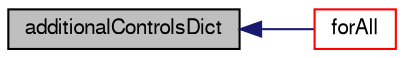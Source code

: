 digraph "additionalControlsDict"
{
  bgcolor="transparent";
  edge [fontname="FreeSans",fontsize="10",labelfontname="FreeSans",labelfontsize="10"];
  node [fontname="FreeSans",fontsize="10",shape=record];
  rankdir="LR";
  Node28 [label="additionalControlsDict",height=0.2,width=0.4,color="black", fillcolor="grey75", style="filled", fontcolor="black"];
  Node28 -> Node29 [dir="back",color="midnightblue",fontsize="10",style="solid",fontname="FreeSans"];
  Node29 [label="forAll",height=0.2,width=0.4,color="red",URL="$a38978.html#a10c29c5a8ec21260e2867f83e0bbd2b6"];
}
